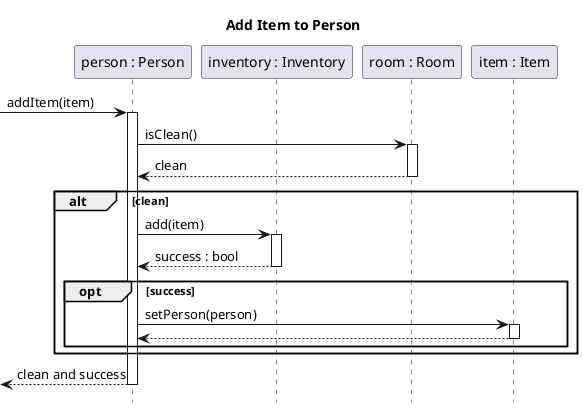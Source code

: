 @startuml person-add-item

title Add Item to Person
hide footbox

participant "person : Person" as person
participant "inventory : Inventory" as inventory
participant "room : Room" as room
participant "item : Item" as item

[-> person ++ : addItem(item)
    person -> room ++ : isClean()
    return clean
    alt clean
	person -> inventory ++ : add(item)
	return success : bool
	opt success
		person -> item ++: setPerson(person)
		return
	end
	end
return clean and success

@enduml
